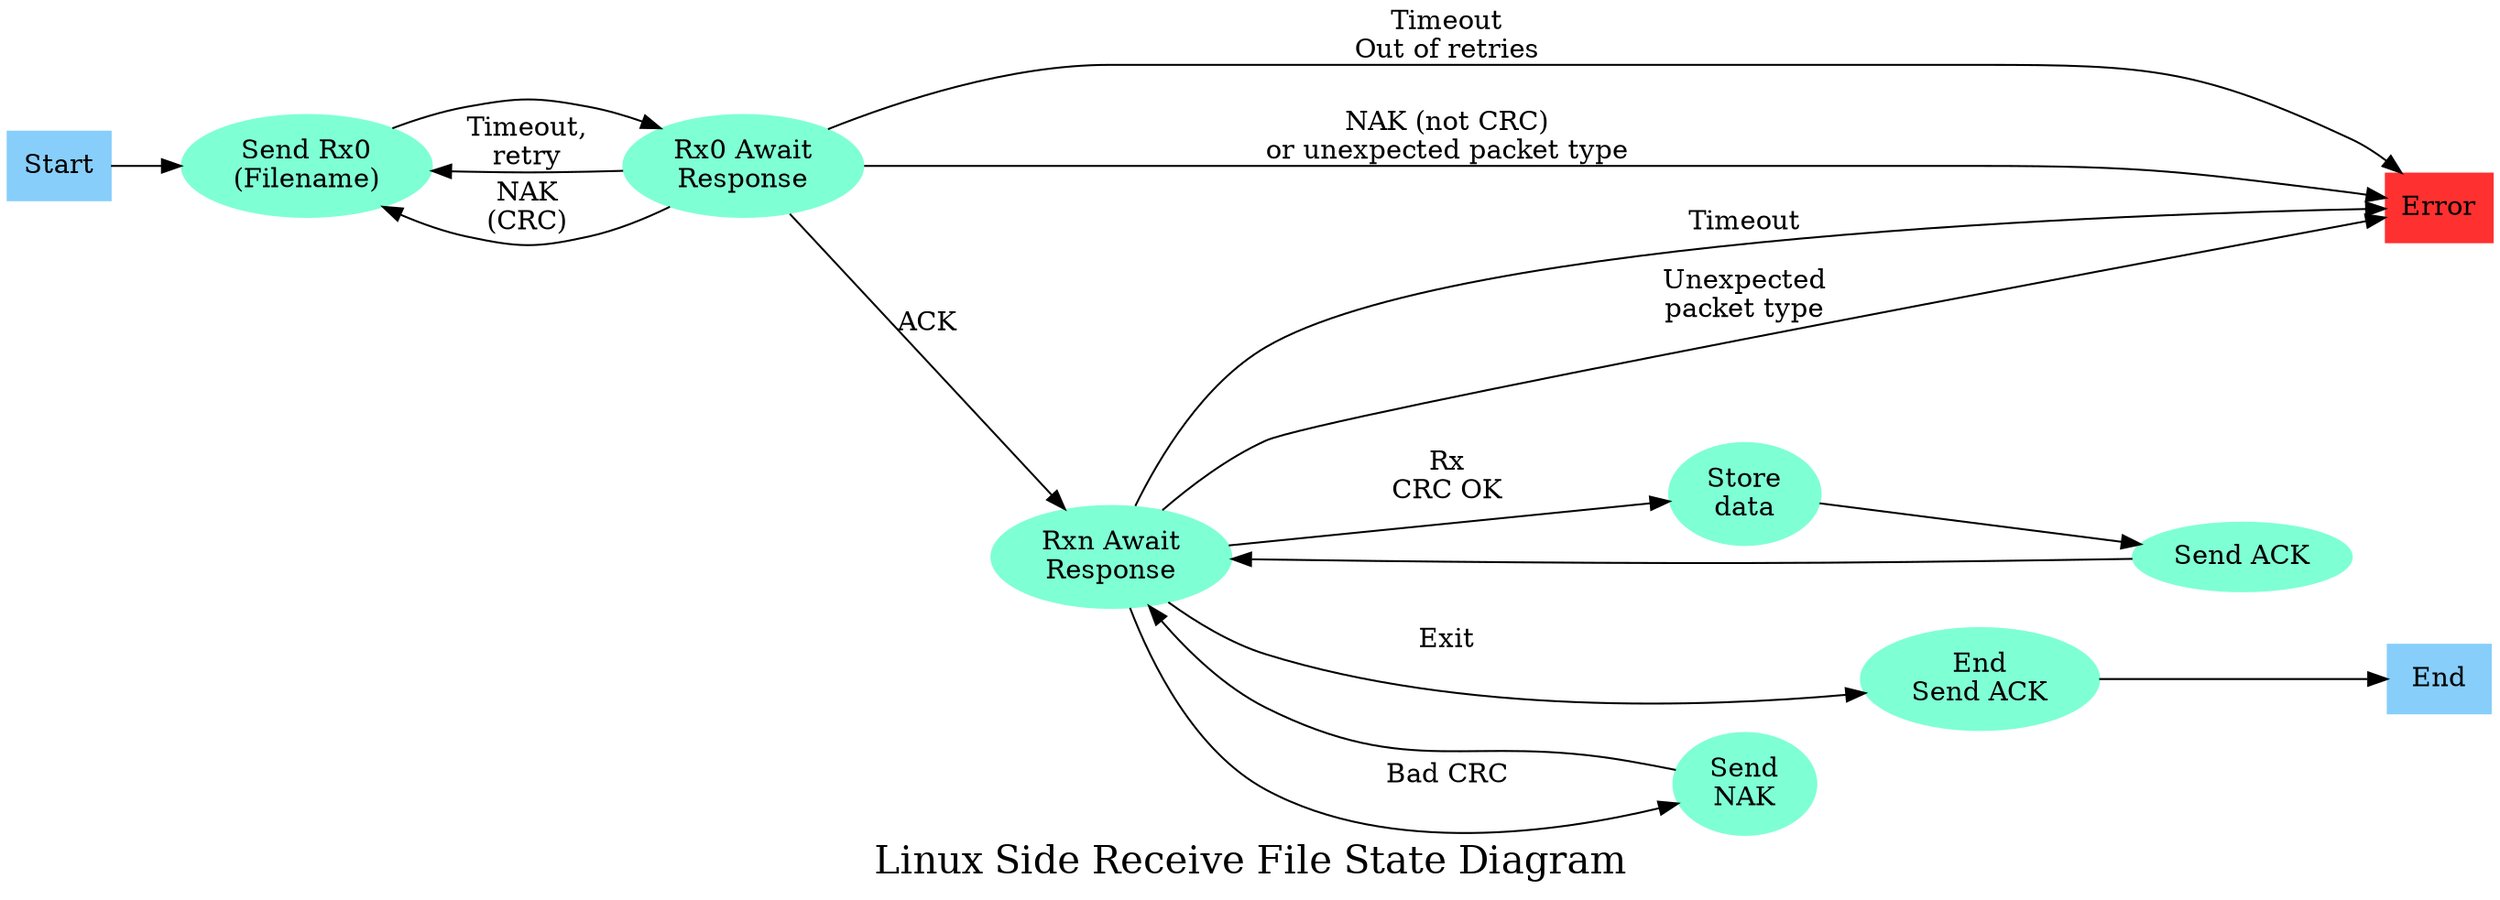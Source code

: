 digraph CPU_Block {
#    node [shape=box]; course; institute; student;
#    node [shape=ellipse]; {node [label="name"] name0; name1; name2;}
#        code; grade; number;
#    node [shape=diamond,style=filled,color=lightgrey]; "C-I"; "S-C"; "S-I";

#    code -- course;
#    course -- "C-I" [label="n"];
#   "AM-AC-2WT1" -- "AM-AF-3330" [label="F1303\n61611937AA00",len=1\n00];

    graph [rankdir=LR]
    edge [color=black];

    node [shape=ellipse color=aquamarine style=filled];

    {
        node [shape=box color=lightskyblue]
        rank=source;
        "Start";
    }

    {
        node [shape=box color=lightskyblue]
        rank=sink;
        "End";
        node [color=firebrick1]
        "Error";
    }


    "Start" -> "Send Rx0\n(Filename)";

    "Send Rx0\n(Filename)" -> "Rx0 Await\nResponse";
    "Rx0 Await\nResponse" -> "Send Rx0\n(Filename)" [label = "Timeout,\nretry"];
    "Rx0 Await\nResponse" -> "Error" [label = "Timeout\nOut of retries"];
    "Rx0 Await\nResponse" -> "Rxn Await\nResponse" [label = "ACK"]
    "Rx0 Await\nResponse" -> "Send Rx0\n(Filename)" [label = "NAK\n(CRC)"]
    "Rx0 Await\nResponse" -> "Error" [label = "NAK (not CRC)\nor unexpected packet type"]

    "Rxn Await\nResponse" -> "Error" [label = "Timeout"];
    "Rxn Await\nResponse" -> "Store\ndata" [label = "Rx\nCRC OK"]
    "Rxn Await\nResponse" -> "Send\nNAK" [label = "Bad CRC"]
    "Rxn Await\nResponse" -> "End\nSend ACK" [label = "Exit"]
    "Rxn Await\nResponse" -> "Error" [label = "Unexpected\npacket type"]

    "Store\ndata" -> "Send ACK"
    "Send ACK" -> "Rxn Await\nResponse"

    "Send\nNAK" -> "Rxn Await\nResponse"

    "End\nSend ACK" -> "End"

    label = "Linux Side Receive File State Diagram";
    fontsize=20;
}

